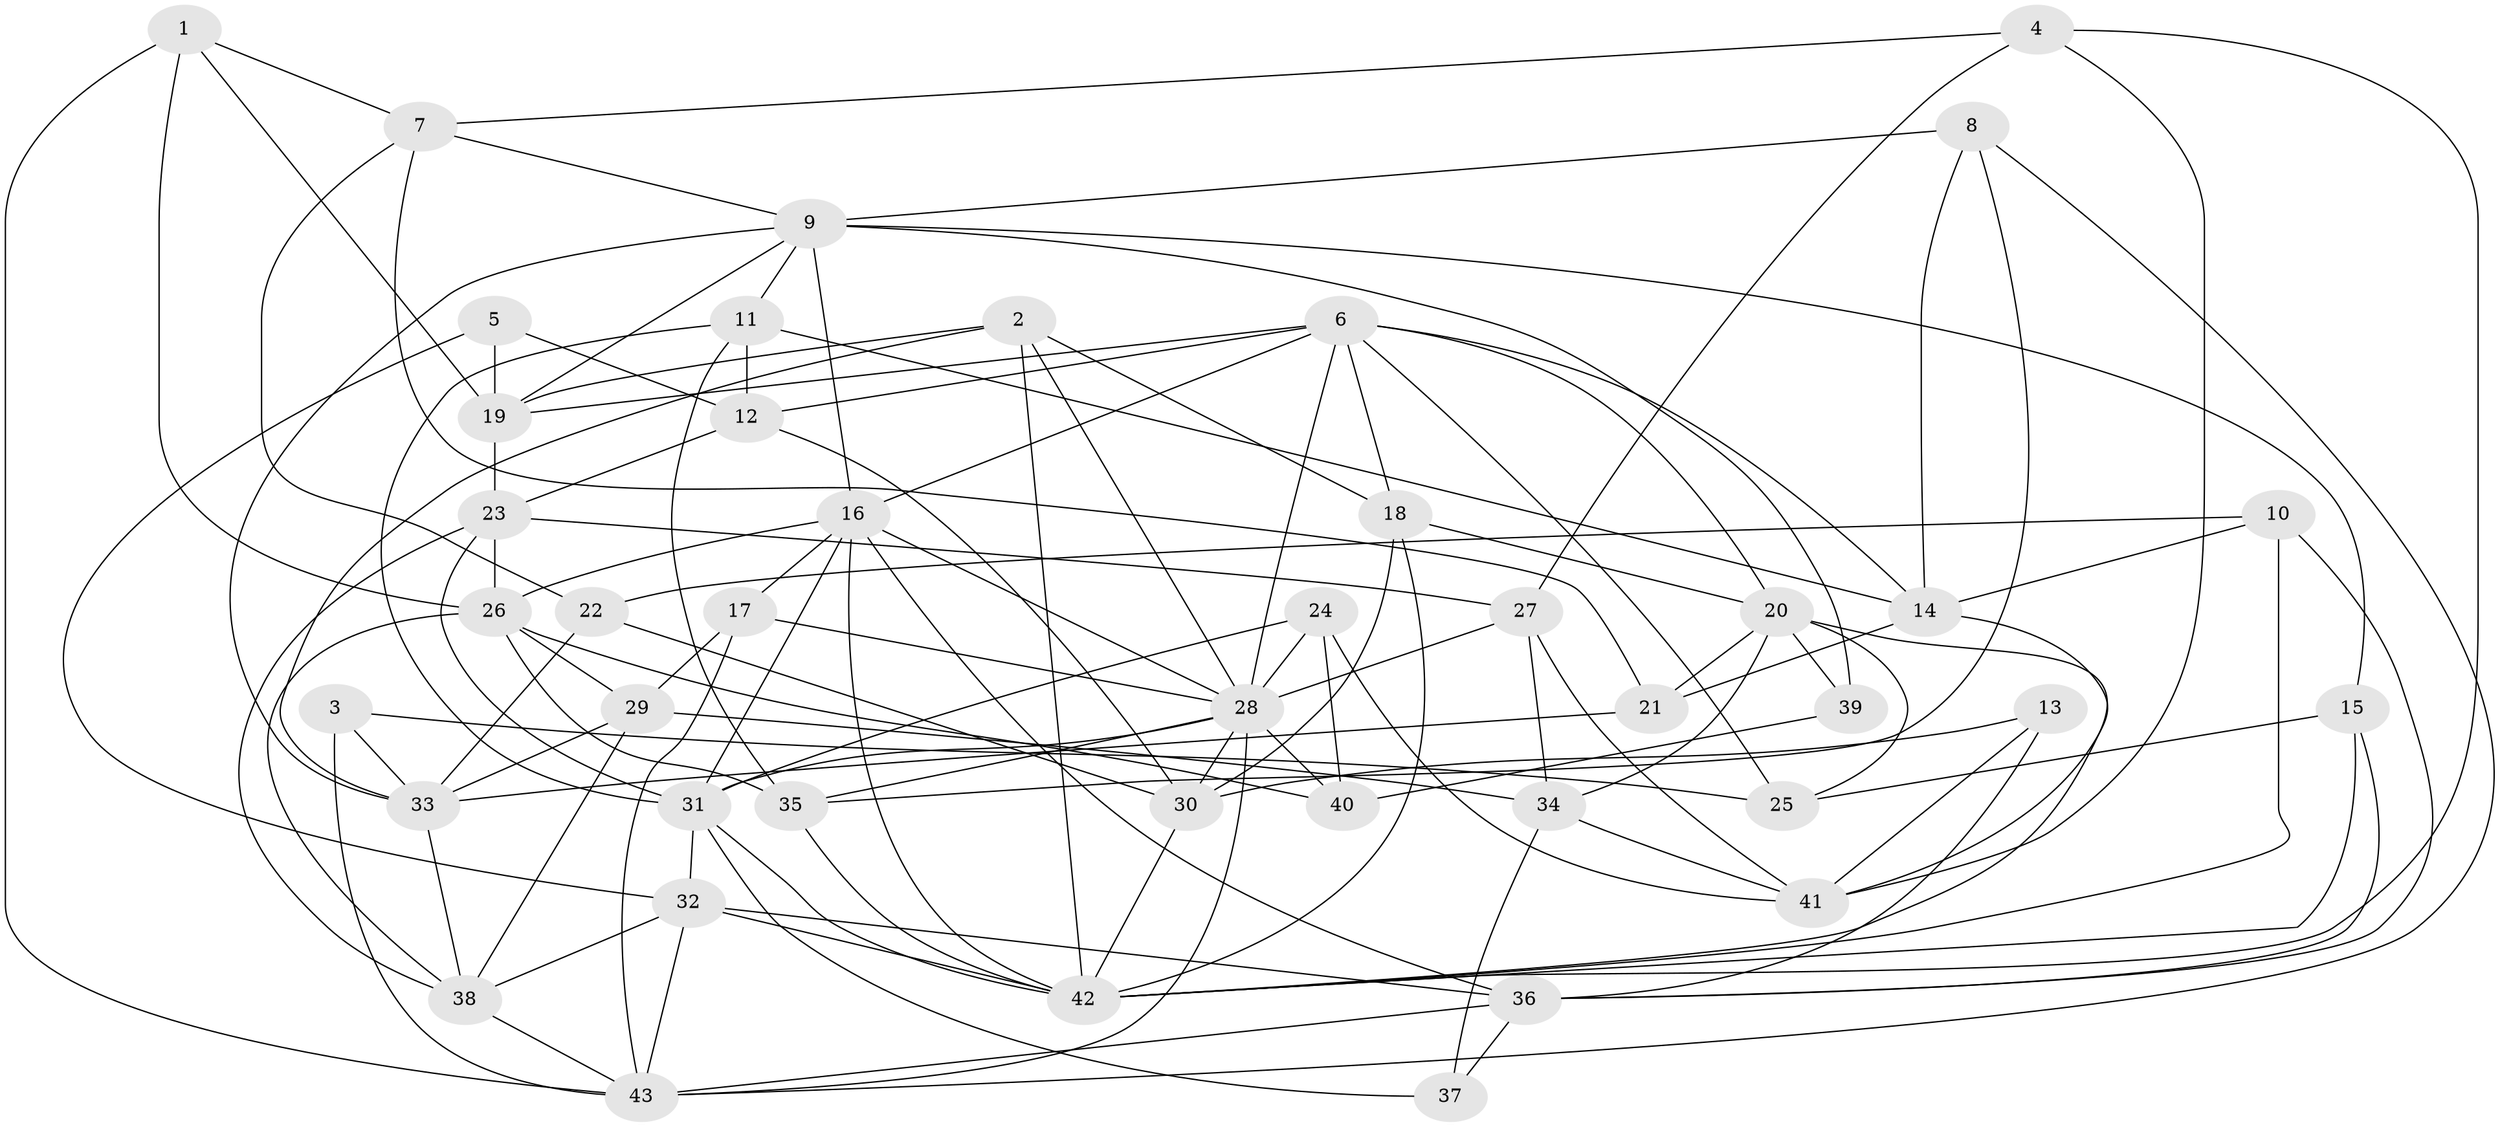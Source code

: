 // original degree distribution, {2: 0.12345679012345678, 4: 0.2839506172839506, 5: 0.18518518518518517, 6: 0.09876543209876543, 3: 0.2716049382716049, 8: 0.024691358024691357, 7: 0.012345679012345678}
// Generated by graph-tools (version 1.1) at 2025/26/03/09/25 03:26:16]
// undirected, 43 vertices, 118 edges
graph export_dot {
graph [start="1"]
  node [color=gray90,style=filled];
  1;
  2;
  3;
  4;
  5;
  6;
  7;
  8;
  9;
  10;
  11;
  12;
  13;
  14;
  15;
  16;
  17;
  18;
  19;
  20;
  21;
  22;
  23;
  24;
  25;
  26;
  27;
  28;
  29;
  30;
  31;
  32;
  33;
  34;
  35;
  36;
  37;
  38;
  39;
  40;
  41;
  42;
  43;
  1 -- 7 [weight=1.0];
  1 -- 19 [weight=1.0];
  1 -- 26 [weight=1.0];
  1 -- 43 [weight=1.0];
  2 -- 18 [weight=1.0];
  2 -- 19 [weight=1.0];
  2 -- 28 [weight=1.0];
  2 -- 33 [weight=2.0];
  2 -- 42 [weight=2.0];
  3 -- 25 [weight=1.0];
  3 -- 33 [weight=1.0];
  3 -- 43 [weight=1.0];
  4 -- 7 [weight=1.0];
  4 -- 27 [weight=1.0];
  4 -- 41 [weight=1.0];
  4 -- 42 [weight=1.0];
  5 -- 12 [weight=1.0];
  5 -- 19 [weight=1.0];
  5 -- 32 [weight=1.0];
  6 -- 12 [weight=1.0];
  6 -- 14 [weight=1.0];
  6 -- 16 [weight=1.0];
  6 -- 18 [weight=1.0];
  6 -- 19 [weight=1.0];
  6 -- 20 [weight=1.0];
  6 -- 25 [weight=1.0];
  6 -- 28 [weight=1.0];
  7 -- 9 [weight=1.0];
  7 -- 21 [weight=1.0];
  7 -- 22 [weight=1.0];
  8 -- 9 [weight=1.0];
  8 -- 14 [weight=1.0];
  8 -- 35 [weight=1.0];
  8 -- 43 [weight=1.0];
  9 -- 11 [weight=1.0];
  9 -- 15 [weight=1.0];
  9 -- 16 [weight=1.0];
  9 -- 19 [weight=1.0];
  9 -- 33 [weight=1.0];
  9 -- 39 [weight=1.0];
  10 -- 14 [weight=1.0];
  10 -- 22 [weight=1.0];
  10 -- 36 [weight=1.0];
  10 -- 42 [weight=1.0];
  11 -- 12 [weight=1.0];
  11 -- 14 [weight=1.0];
  11 -- 31 [weight=1.0];
  11 -- 35 [weight=1.0];
  12 -- 23 [weight=1.0];
  12 -- 30 [weight=1.0];
  13 -- 30 [weight=3.0];
  13 -- 36 [weight=1.0];
  13 -- 41 [weight=1.0];
  14 -- 21 [weight=1.0];
  14 -- 41 [weight=1.0];
  15 -- 25 [weight=1.0];
  15 -- 36 [weight=1.0];
  15 -- 42 [weight=1.0];
  16 -- 17 [weight=1.0];
  16 -- 26 [weight=1.0];
  16 -- 28 [weight=1.0];
  16 -- 31 [weight=1.0];
  16 -- 36 [weight=1.0];
  16 -- 42 [weight=1.0];
  17 -- 28 [weight=1.0];
  17 -- 29 [weight=1.0];
  17 -- 43 [weight=1.0];
  18 -- 20 [weight=1.0];
  18 -- 30 [weight=1.0];
  18 -- 42 [weight=1.0];
  19 -- 23 [weight=1.0];
  20 -- 21 [weight=1.0];
  20 -- 25 [weight=1.0];
  20 -- 34 [weight=1.0];
  20 -- 39 [weight=1.0];
  20 -- 42 [weight=1.0];
  21 -- 33 [weight=1.0];
  22 -- 30 [weight=1.0];
  22 -- 33 [weight=1.0];
  23 -- 26 [weight=1.0];
  23 -- 27 [weight=1.0];
  23 -- 31 [weight=1.0];
  23 -- 38 [weight=1.0];
  24 -- 28 [weight=1.0];
  24 -- 31 [weight=1.0];
  24 -- 40 [weight=1.0];
  24 -- 41 [weight=1.0];
  26 -- 29 [weight=2.0];
  26 -- 35 [weight=1.0];
  26 -- 38 [weight=1.0];
  26 -- 40 [weight=1.0];
  27 -- 28 [weight=1.0];
  27 -- 34 [weight=1.0];
  27 -- 41 [weight=1.0];
  28 -- 30 [weight=1.0];
  28 -- 31 [weight=1.0];
  28 -- 35 [weight=1.0];
  28 -- 40 [weight=1.0];
  28 -- 43 [weight=1.0];
  29 -- 33 [weight=1.0];
  29 -- 34 [weight=1.0];
  29 -- 38 [weight=1.0];
  30 -- 42 [weight=1.0];
  31 -- 32 [weight=1.0];
  31 -- 37 [weight=1.0];
  31 -- 42 [weight=1.0];
  32 -- 36 [weight=1.0];
  32 -- 38 [weight=1.0];
  32 -- 42 [weight=1.0];
  32 -- 43 [weight=1.0];
  33 -- 38 [weight=1.0];
  34 -- 37 [weight=1.0];
  34 -- 41 [weight=1.0];
  35 -- 42 [weight=1.0];
  36 -- 37 [weight=1.0];
  36 -- 43 [weight=1.0];
  38 -- 43 [weight=1.0];
  39 -- 40 [weight=1.0];
}
